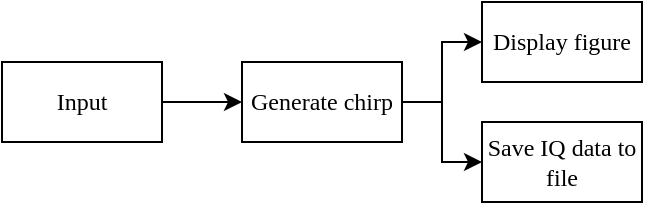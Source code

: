<mxfile version="26.1.3">
  <diagram name="Page-1" id="xTtRTf_TWGCdzLU3lCcw">
    <mxGraphModel dx="1434" dy="746" grid="1" gridSize="10" guides="1" tooltips="1" connect="1" arrows="1" fold="1" page="1" pageScale="1" pageWidth="827" pageHeight="1169" math="0" shadow="0">
      <root>
        <mxCell id="0" />
        <mxCell id="1" parent="0" />
        <mxCell id="nHf0fgzIDgT1C-EJwVzh-5" value="" style="edgeStyle=orthogonalEdgeStyle;rounded=0;orthogonalLoop=1;jettySize=auto;html=1;fontFamily=latex;fontSource=http%3A%2F%2Fsourceforge.net%2Fprojects%2Fcm-unicode%2Ffiles%2FOldFiles%2Fcm-unicode-fix-0.6.3.tar.bz2%2Fdownload;fontSize=12;" edge="1" parent="1" source="nHf0fgzIDgT1C-EJwVzh-1" target="nHf0fgzIDgT1C-EJwVzh-2">
          <mxGeometry relative="1" as="geometry" />
        </mxCell>
        <mxCell id="nHf0fgzIDgT1C-EJwVzh-1" value="Input" style="rounded=0;whiteSpace=wrap;html=1;fontFamily=latex;fontSource=http%3A%2F%2Fsourceforge.net%2Fprojects%2Fcm-unicode%2Ffiles%2FOldFiles%2Fcm-unicode-fix-0.6.3.tar.bz2%2Fdownload;fontSize=12;" vertex="1" parent="1">
          <mxGeometry x="254" y="40" width="80" height="40" as="geometry" />
        </mxCell>
        <mxCell id="nHf0fgzIDgT1C-EJwVzh-6" value="" style="edgeStyle=orthogonalEdgeStyle;rounded=0;orthogonalLoop=1;jettySize=auto;html=1;entryX=0;entryY=0.5;entryDx=0;entryDy=0;fontFamily=latex;fontSource=http%3A%2F%2Fsourceforge.net%2Fprojects%2Fcm-unicode%2Ffiles%2FOldFiles%2Fcm-unicode-fix-0.6.3.tar.bz2%2Fdownload;fontSize=12;" edge="1" parent="1" source="nHf0fgzIDgT1C-EJwVzh-2" target="nHf0fgzIDgT1C-EJwVzh-3">
          <mxGeometry relative="1" as="geometry" />
        </mxCell>
        <mxCell id="nHf0fgzIDgT1C-EJwVzh-2" value="Generate chirp" style="rounded=0;whiteSpace=wrap;html=1;fontFamily=latex;fontSource=http%3A%2F%2Fsourceforge.net%2Fprojects%2Fcm-unicode%2Ffiles%2FOldFiles%2Fcm-unicode-fix-0.6.3.tar.bz2%2Fdownload;fontSize=12;" vertex="1" parent="1">
          <mxGeometry x="374" y="40" width="80" height="40" as="geometry" />
        </mxCell>
        <mxCell id="nHf0fgzIDgT1C-EJwVzh-3" value="Display figure" style="rounded=0;whiteSpace=wrap;html=1;fontFamily=latex;fontSource=http%3A%2F%2Fsourceforge.net%2Fprojects%2Fcm-unicode%2Ffiles%2FOldFiles%2Fcm-unicode-fix-0.6.3.tar.bz2%2Fdownload;fontSize=12;" vertex="1" parent="1">
          <mxGeometry x="494" y="10" width="80" height="40" as="geometry" />
        </mxCell>
        <mxCell id="nHf0fgzIDgT1C-EJwVzh-4" value="Save IQ data to file" style="rounded=0;whiteSpace=wrap;html=1;fontFamily=latex;fontSource=http%3A%2F%2Fsourceforge.net%2Fprojects%2Fcm-unicode%2Ffiles%2FOldFiles%2Fcm-unicode-fix-0.6.3.tar.bz2%2Fdownload;fontSize=12;" vertex="1" parent="1">
          <mxGeometry x="494" y="70" width="80" height="40" as="geometry" />
        </mxCell>
        <mxCell id="nHf0fgzIDgT1C-EJwVzh-7" value="" style="edgeStyle=orthogonalEdgeStyle;rounded=0;orthogonalLoop=1;jettySize=auto;html=1;entryX=0;entryY=0.5;entryDx=0;entryDy=0;exitX=1;exitY=0.5;exitDx=0;exitDy=0;fontFamily=latex;fontSource=http%3A%2F%2Fsourceforge.net%2Fprojects%2Fcm-unicode%2Ffiles%2FOldFiles%2Fcm-unicode-fix-0.6.3.tar.bz2%2Fdownload;fontSize=12;" edge="1" parent="1" source="nHf0fgzIDgT1C-EJwVzh-2" target="nHf0fgzIDgT1C-EJwVzh-4">
          <mxGeometry relative="1" as="geometry">
            <mxPoint x="464" y="70" as="sourcePoint" />
            <mxPoint x="504" y="40" as="targetPoint" />
          </mxGeometry>
        </mxCell>
      </root>
    </mxGraphModel>
  </diagram>
</mxfile>

